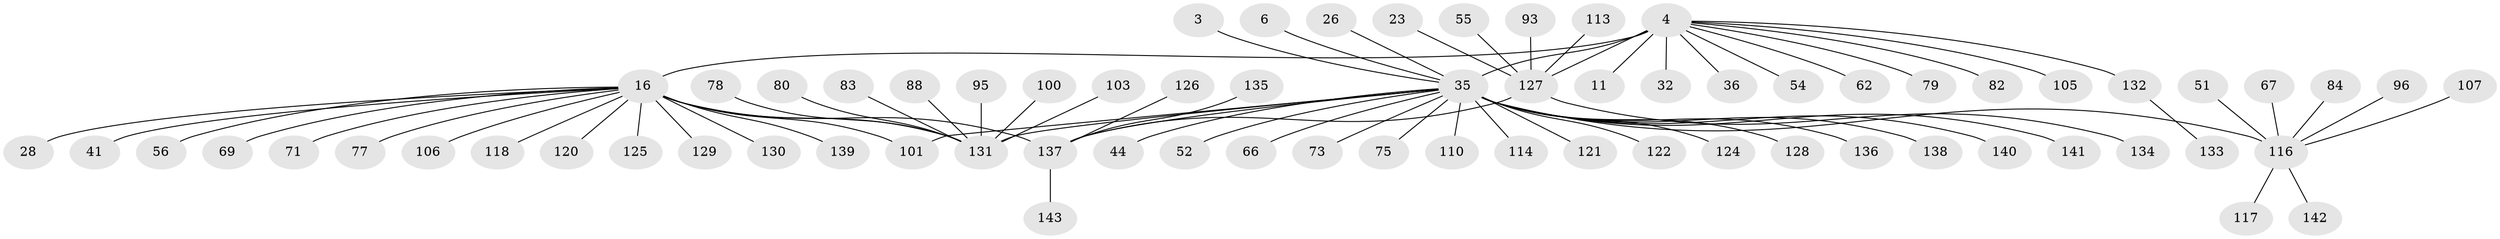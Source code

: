 // original degree distribution, {14: 0.006993006993006993, 6: 0.04195804195804196, 1: 0.5944055944055944, 21: 0.006993006993006993, 2: 0.2097902097902098, 5: 0.03496503496503497, 4: 0.04195804195804196, 13: 0.006993006993006993, 10: 0.006993006993006993, 3: 0.03496503496503497, 8: 0.006993006993006993, 9: 0.006993006993006993}
// Generated by graph-tools (version 1.1) at 2025/50/03/04/25 21:50:35]
// undirected, 71 vertices, 74 edges
graph export_dot {
graph [start="1"]
  node [color=gray90,style=filled];
  3;
  4;
  6;
  11;
  16 [super="+8+10"];
  23;
  26;
  28;
  32;
  35 [super="+27+1+18"];
  36;
  41;
  44;
  51;
  52;
  54;
  55;
  56;
  62;
  66;
  67;
  69;
  71;
  73;
  75 [super="+12"];
  77;
  78;
  79 [super="+30"];
  80;
  82;
  83;
  84 [super="+19"];
  88;
  93 [super="+20"];
  95;
  96;
  100;
  101;
  103;
  105;
  106 [super="+91"];
  107;
  110;
  113;
  114;
  116 [super="+38+61+63+70+98"];
  117;
  118;
  120;
  121;
  122;
  124;
  125;
  126;
  127 [super="+58+87+111"];
  128 [super="+5"];
  129 [super="+74+119"];
  130;
  131 [super="+65+76+68+86"];
  132;
  133;
  134;
  135;
  136 [super="+92"];
  137 [super="+81+102+112+109+115"];
  138;
  139;
  140;
  141;
  142 [super="+123"];
  143;
  3 -- 35;
  4 -- 11;
  4 -- 16 [weight=3];
  4 -- 32;
  4 -- 35 [weight=3];
  4 -- 36;
  4 -- 54;
  4 -- 62;
  4 -- 82;
  4 -- 105;
  4 -- 132;
  4 -- 79;
  4 -- 127 [weight=4];
  6 -- 35;
  16 -- 28;
  16 -- 56;
  16 -- 69;
  16 -- 71;
  16 -- 101;
  16 -- 118;
  16 -- 125;
  16 -- 130;
  16 -- 41;
  16 -- 120;
  16 -- 139;
  16 -- 77;
  16 -- 129 [weight=2];
  16 -- 131;
  16 -- 106;
  16 -- 137;
  23 -- 127;
  26 -- 35;
  35 -- 66;
  35 -- 52;
  35 -- 101;
  35 -- 140;
  35 -- 44;
  35 -- 141;
  35 -- 121;
  35 -- 122;
  35 -- 73;
  35 -- 138;
  35 -- 110;
  35 -- 114;
  35 -- 124;
  35 -- 131 [weight=2];
  35 -- 128;
  35 -- 75;
  35 -- 116 [weight=4];
  35 -- 137;
  35 -- 136;
  51 -- 116;
  55 -- 127;
  67 -- 116;
  78 -- 131;
  80 -- 131;
  83 -- 131;
  84 -- 116;
  88 -- 131;
  93 -- 127;
  95 -- 131;
  96 -- 116;
  100 -- 131;
  103 -- 131;
  107 -- 116;
  113 -- 127;
  116 -- 117;
  116 -- 142;
  126 -- 137;
  127 -- 134;
  127 -- 137;
  132 -- 133;
  135 -- 137;
  137 -- 143;
}

